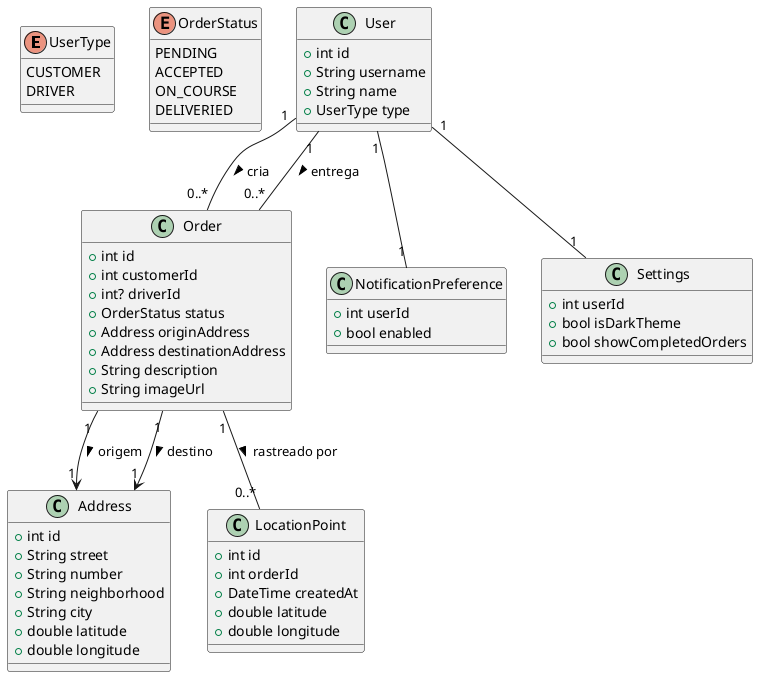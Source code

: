 @startuml

enum UserType {
  CUSTOMER
  DRIVER
}

enum OrderStatus {
  PENDING
  ACCEPTED
  ON_COURSE
  DELIVERIED
}

class User {
  +int id
  +String username
  +String name
  +UserType type
}

class Order {
  +int id
  +int customerId
  +int? driverId
  +OrderStatus status
  +Address originAddress
  +Address destinationAddress
  +String description
  +String imageUrl
}

class Address {
  +int id
  +String street
  +String number
  +String neighborhood
  +String city
  +double latitude
  +double longitude
}

class LocationPoint {
  +int id
  +int orderId
  +DateTime createdAt
  +double latitude
  +double longitude
}

class NotificationPreference {
  +int userId
  +bool enabled
}

class Settings {
  +int userId
  +bool isDarkTheme
  +bool showCompletedOrders
}

User "1" -- "0..*" Order : cria >
User "1" -- "0..*" Order : entrega >
Order "1" -- "0..*" LocationPoint : rastreado por >
Order "1" --> "1" Address : origem >
Order "1" --> "1" Address : destino >
User "1" -- "1" NotificationPreference
User "1" -- "1" Settings

@enduml
